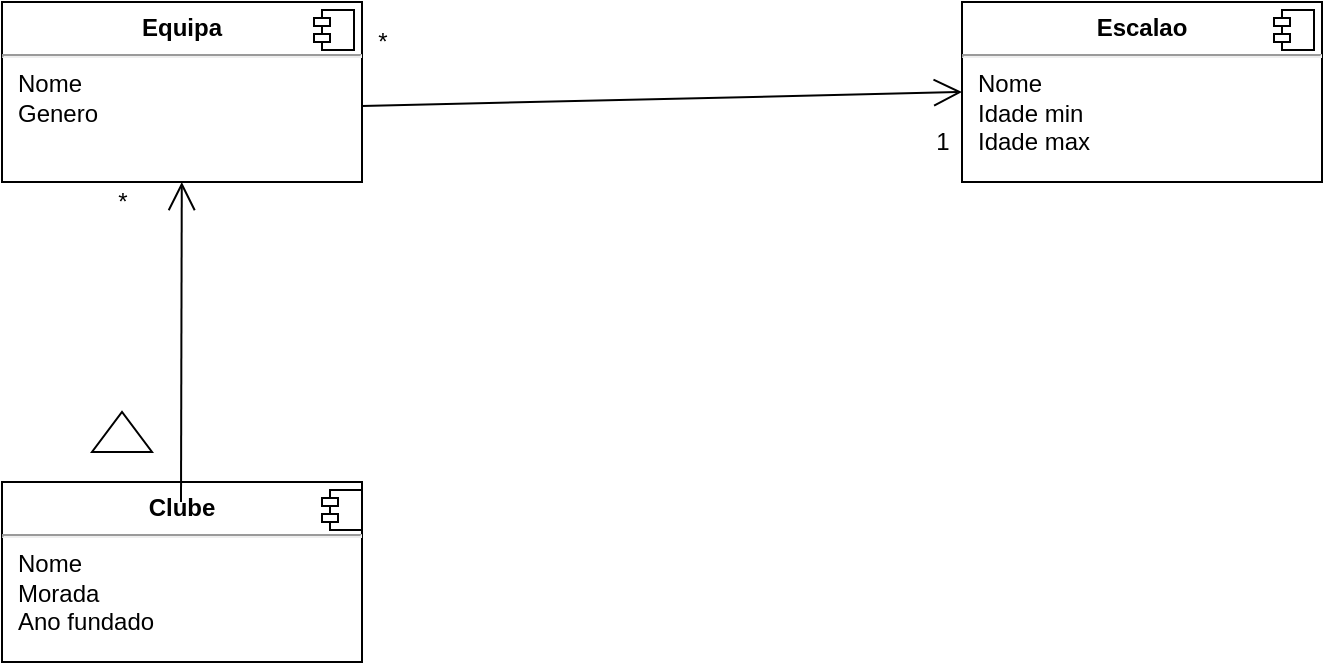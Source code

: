 <mxfile version="15.6.8" type="github">
  <diagram id="fFCU8DNaMDtPlIepH9ak" name="Page-1">
    <mxGraphModel dx="868" dy="449" grid="1" gridSize="10" guides="1" tooltips="1" connect="1" arrows="1" fold="1" page="1" pageScale="1" pageWidth="827" pageHeight="1169" math="0" shadow="0">
      <root>
        <mxCell id="0" />
        <mxCell id="1" parent="0" />
        <mxCell id="6hHTFadSB-rCtfDtnR71-4" value="&lt;p style=&quot;margin: 0px ; margin-top: 6px ; text-align: center&quot;&gt;&lt;b&gt;Clube&lt;/b&gt;&lt;/p&gt;&lt;hr&gt;&lt;p style=&quot;margin: 0px ; margin-left: 8px&quot;&gt;Nome&lt;br&gt;Morada&lt;/p&gt;&lt;p style=&quot;margin: 0px ; margin-left: 8px&quot;&gt;Ano fundado&lt;/p&gt;" style="align=left;overflow=fill;html=1;dropTarget=0;" vertex="1" parent="1">
          <mxGeometry x="50" y="470" width="180" height="90" as="geometry" />
        </mxCell>
        <mxCell id="6hHTFadSB-rCtfDtnR71-5" value="" style="shape=component;jettyWidth=8;jettyHeight=4;" vertex="1" parent="6hHTFadSB-rCtfDtnR71-4">
          <mxGeometry x="1" width="20" height="20" relative="1" as="geometry">
            <mxPoint x="-20" y="4" as="offset" />
          </mxGeometry>
        </mxCell>
        <mxCell id="6hHTFadSB-rCtfDtnR71-7" value="" style="endArrow=open;endFill=1;endSize=12;html=1;rounded=0;" edge="1" parent="1" target="6hHTFadSB-rCtfDtnR71-8">
          <mxGeometry width="160" relative="1" as="geometry">
            <mxPoint x="139.5" y="480" as="sourcePoint" />
            <mxPoint x="139.5" y="330" as="targetPoint" />
          </mxGeometry>
        </mxCell>
        <mxCell id="6hHTFadSB-rCtfDtnR71-8" value="&lt;p style=&quot;margin: 0px ; margin-top: 6px ; text-align: center&quot;&gt;&lt;b&gt;Equipa&lt;/b&gt;&lt;/p&gt;&lt;hr&gt;&lt;p style=&quot;margin: 0px ; margin-left: 8px&quot;&gt;Nome&lt;br&gt;Genero&lt;/p&gt;" style="align=left;overflow=fill;html=1;dropTarget=0;" vertex="1" parent="1">
          <mxGeometry x="50" y="230" width="180" height="90" as="geometry" />
        </mxCell>
        <mxCell id="6hHTFadSB-rCtfDtnR71-9" value="" style="shape=component;jettyWidth=8;jettyHeight=4;" vertex="1" parent="6hHTFadSB-rCtfDtnR71-8">
          <mxGeometry x="1" width="20" height="20" relative="1" as="geometry">
            <mxPoint x="-24" y="4" as="offset" />
          </mxGeometry>
        </mxCell>
        <mxCell id="6hHTFadSB-rCtfDtnR71-10" value="" style="html=1;shadow=0;dashed=0;align=center;verticalAlign=middle;shape=mxgraph.arrows2.arrow;dy=0.6;dx=40;notch=0;rotation=-90;" vertex="1" parent="1">
          <mxGeometry x="100" y="430" width="20" height="30" as="geometry" />
        </mxCell>
        <mxCell id="6hHTFadSB-rCtfDtnR71-11" value="*" style="text;html=1;align=center;verticalAlign=middle;resizable=0;points=[];autosize=1;strokeColor=none;fillColor=none;" vertex="1" parent="1">
          <mxGeometry x="100" y="320" width="20" height="20" as="geometry" />
        </mxCell>
        <mxCell id="6hHTFadSB-rCtfDtnR71-12" value="&lt;p style=&quot;margin: 0px ; margin-top: 6px ; text-align: center&quot;&gt;&lt;b&gt;Escalao&lt;/b&gt;&lt;/p&gt;&lt;hr&gt;&lt;p style=&quot;margin: 0px ; margin-left: 8px&quot;&gt;Nome&lt;br&gt;Idade min&lt;/p&gt;&lt;p style=&quot;margin: 0px ; margin-left: 8px&quot;&gt;Idade max&lt;/p&gt;" style="align=left;overflow=fill;html=1;dropTarget=0;" vertex="1" parent="1">
          <mxGeometry x="530" y="230" width="180" height="90" as="geometry" />
        </mxCell>
        <mxCell id="6hHTFadSB-rCtfDtnR71-13" value="" style="shape=component;jettyWidth=8;jettyHeight=4;" vertex="1" parent="6hHTFadSB-rCtfDtnR71-12">
          <mxGeometry x="1" width="20" height="20" relative="1" as="geometry">
            <mxPoint x="-24" y="4" as="offset" />
          </mxGeometry>
        </mxCell>
        <mxCell id="6hHTFadSB-rCtfDtnR71-14" value="" style="endArrow=open;endFill=1;endSize=12;html=1;rounded=0;exitX=1;exitY=0.578;exitDx=0;exitDy=0;exitPerimeter=0;entryX=0;entryY=0.5;entryDx=0;entryDy=0;" edge="1" parent="1" source="6hHTFadSB-rCtfDtnR71-8" target="6hHTFadSB-rCtfDtnR71-12">
          <mxGeometry width="160" relative="1" as="geometry">
            <mxPoint x="240" y="280" as="sourcePoint" />
            <mxPoint x="450" y="280" as="targetPoint" />
          </mxGeometry>
        </mxCell>
        <mxCell id="6hHTFadSB-rCtfDtnR71-15" value="*" style="text;html=1;align=center;verticalAlign=middle;resizable=0;points=[];autosize=1;strokeColor=none;fillColor=none;" vertex="1" parent="1">
          <mxGeometry x="230" y="240" width="20" height="20" as="geometry" />
        </mxCell>
        <mxCell id="6hHTFadSB-rCtfDtnR71-16" value="1" style="text;html=1;align=center;verticalAlign=middle;resizable=0;points=[];autosize=1;strokeColor=none;fillColor=none;" vertex="1" parent="1">
          <mxGeometry x="510" y="290" width="20" height="20" as="geometry" />
        </mxCell>
      </root>
    </mxGraphModel>
  </diagram>
</mxfile>

